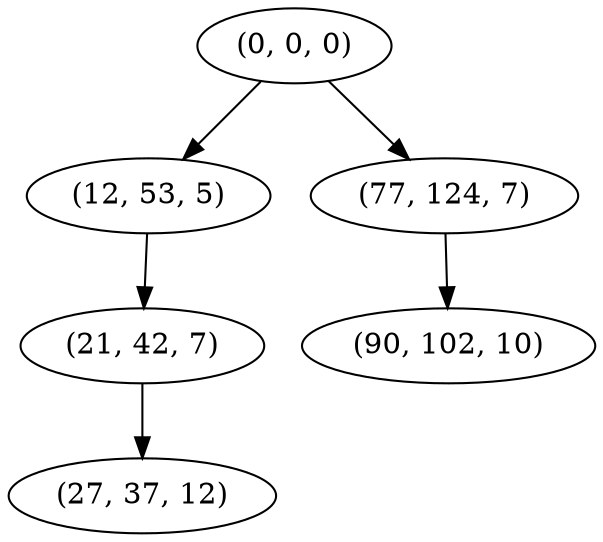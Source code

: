 digraph tree {
    "(0, 0, 0)";
    "(12, 53, 5)";
    "(21, 42, 7)";
    "(27, 37, 12)";
    "(77, 124, 7)";
    "(90, 102, 10)";
    "(0, 0, 0)" -> "(12, 53, 5)";
    "(0, 0, 0)" -> "(77, 124, 7)";
    "(12, 53, 5)" -> "(21, 42, 7)";
    "(21, 42, 7)" -> "(27, 37, 12)";
    "(77, 124, 7)" -> "(90, 102, 10)";
}
